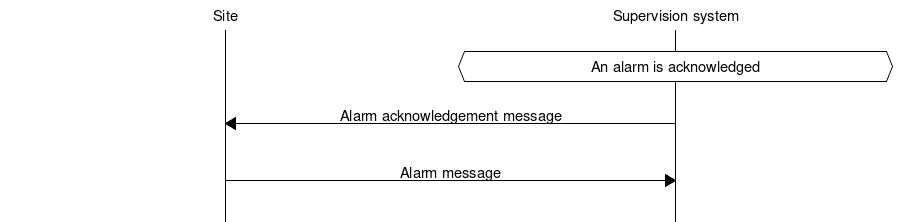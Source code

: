 # MSC for Alarm ack from system

msc {
  hscale = "1.5", arcgradient = "0";

  site [label="Site"], system [label="Supervision system"];

  |||;
  system abox system [ label = "An alarm is acknowledged" ];
  |||;
  site<=system [ label = "Alarm acknowledgement message" ];
  |||;
  site=>system [ label = "Alarm message" ];
  |||;
}
